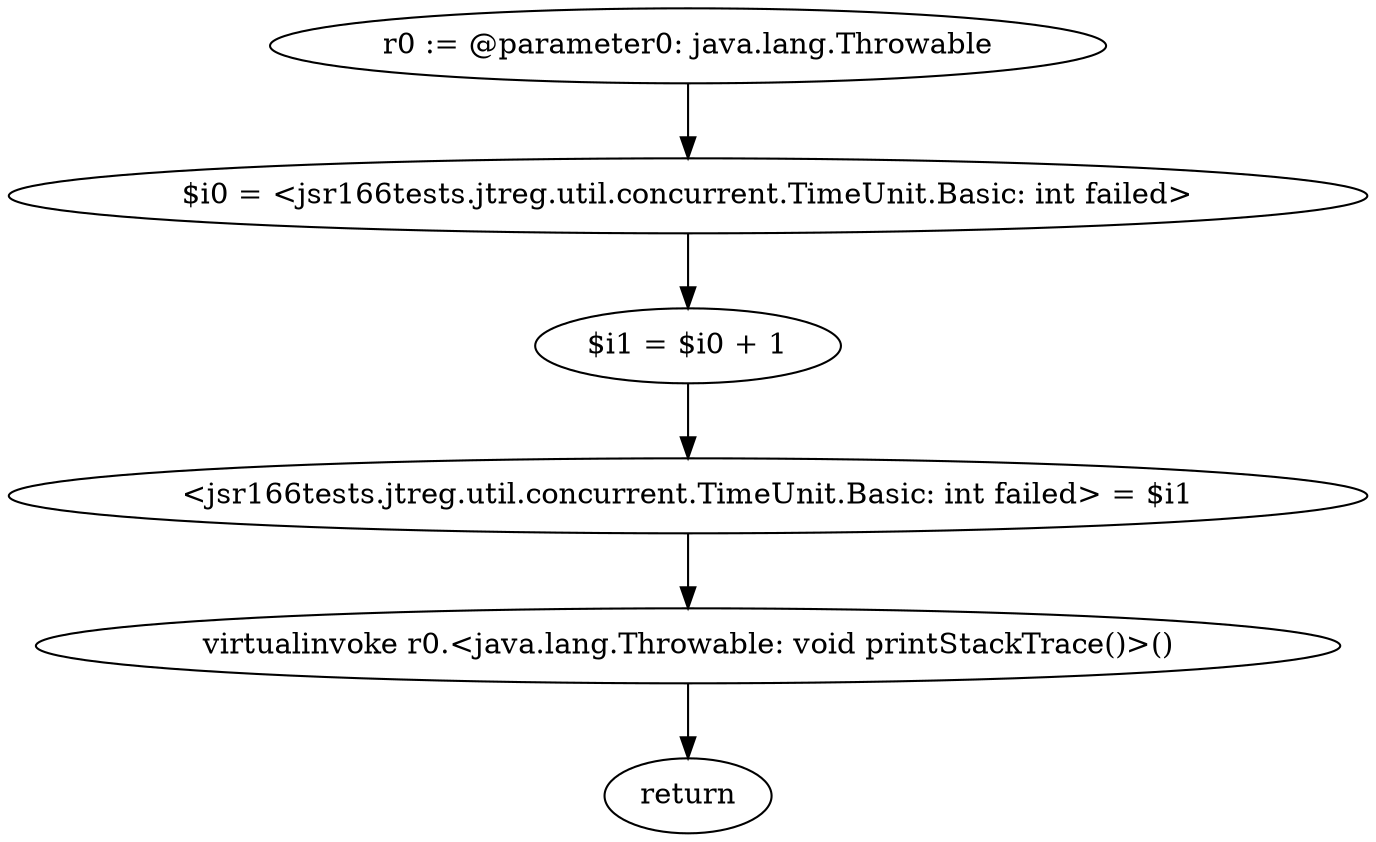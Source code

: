 digraph "unitGraph" {
    "r0 := @parameter0: java.lang.Throwable"
    "$i0 = <jsr166tests.jtreg.util.concurrent.TimeUnit.Basic: int failed>"
    "$i1 = $i0 + 1"
    "<jsr166tests.jtreg.util.concurrent.TimeUnit.Basic: int failed> = $i1"
    "virtualinvoke r0.<java.lang.Throwable: void printStackTrace()>()"
    "return"
    "r0 := @parameter0: java.lang.Throwable"->"$i0 = <jsr166tests.jtreg.util.concurrent.TimeUnit.Basic: int failed>";
    "$i0 = <jsr166tests.jtreg.util.concurrent.TimeUnit.Basic: int failed>"->"$i1 = $i0 + 1";
    "$i1 = $i0 + 1"->"<jsr166tests.jtreg.util.concurrent.TimeUnit.Basic: int failed> = $i1";
    "<jsr166tests.jtreg.util.concurrent.TimeUnit.Basic: int failed> = $i1"->"virtualinvoke r0.<java.lang.Throwable: void printStackTrace()>()";
    "virtualinvoke r0.<java.lang.Throwable: void printStackTrace()>()"->"return";
}

